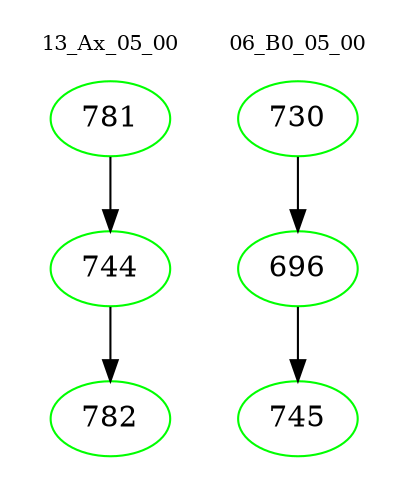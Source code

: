 digraph{
subgraph cluster_0 {
color = white
label = "13_Ax_05_00";
fontsize=10;
T0_781 [label="781", color="green"]
T0_781 -> T0_744 [color="black"]
T0_744 [label="744", color="green"]
T0_744 -> T0_782 [color="black"]
T0_782 [label="782", color="green"]
}
subgraph cluster_1 {
color = white
label = "06_B0_05_00";
fontsize=10;
T1_730 [label="730", color="green"]
T1_730 -> T1_696 [color="black"]
T1_696 [label="696", color="green"]
T1_696 -> T1_745 [color="black"]
T1_745 [label="745", color="green"]
}
}
